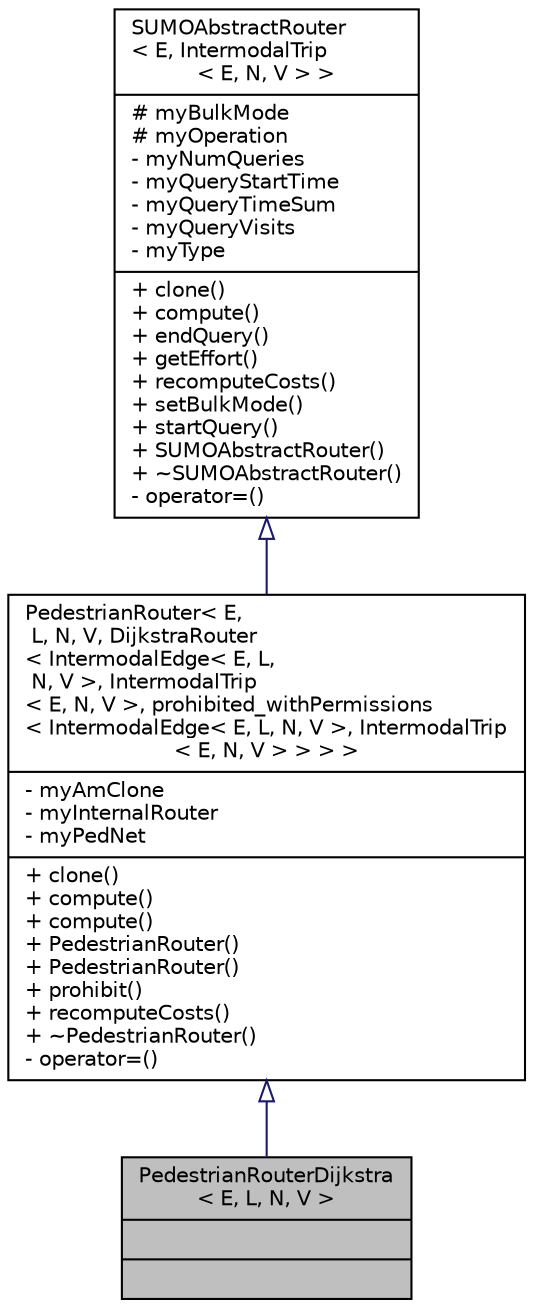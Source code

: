 digraph "PedestrianRouterDijkstra&lt; E, L, N, V &gt;"
{
  edge [fontname="Helvetica",fontsize="10",labelfontname="Helvetica",labelfontsize="10"];
  node [fontname="Helvetica",fontsize="10",shape=record];
  Node0 [label="{PedestrianRouterDijkstra\l\< E, L, N, V \>\n||}",height=0.2,width=0.4,color="black", fillcolor="grey75", style="filled", fontcolor="black"];
  Node1 -> Node0 [dir="back",color="midnightblue",fontsize="10",style="solid",arrowtail="onormal",fontname="Helvetica"];
  Node1 [label="{PedestrianRouter\< E,\l L, N, V, DijkstraRouter\l\< IntermodalEdge\< E, L,\l N, V \>, IntermodalTrip\l\< E, N, V \>, prohibited_withPermissions\l\< IntermodalEdge\< E, L, N, V \>, IntermodalTrip\l\< E, N, V \> \> \> \>\n|- myAmClone\l- myInternalRouter\l- myPedNet\l|+ clone()\l+ compute()\l+ compute()\l+ PedestrianRouter()\l+ PedestrianRouter()\l+ prohibit()\l+ recomputeCosts()\l+ ~PedestrianRouter()\l- operator=()\l}",height=0.2,width=0.4,color="black", fillcolor="white", style="filled",URL="$dc/d01/class_pedestrian_router.html"];
  Node2 -> Node1 [dir="back",color="midnightblue",fontsize="10",style="solid",arrowtail="onormal",fontname="Helvetica"];
  Node2 [label="{SUMOAbstractRouter\l\< E, IntermodalTrip\l\< E, N, V \> \>\n|# myBulkMode\l# myOperation\l- myNumQueries\l- myQueryStartTime\l- myQueryTimeSum\l- myQueryVisits\l- myType\l|+ clone()\l+ compute()\l+ endQuery()\l+ getEffort()\l+ recomputeCosts()\l+ setBulkMode()\l+ startQuery()\l+ SUMOAbstractRouter()\l+ ~SUMOAbstractRouter()\l- operator=()\l}",height=0.2,width=0.4,color="black", fillcolor="white", style="filled",URL="$d2/d23/class_s_u_m_o_abstract_router.html"];
}
